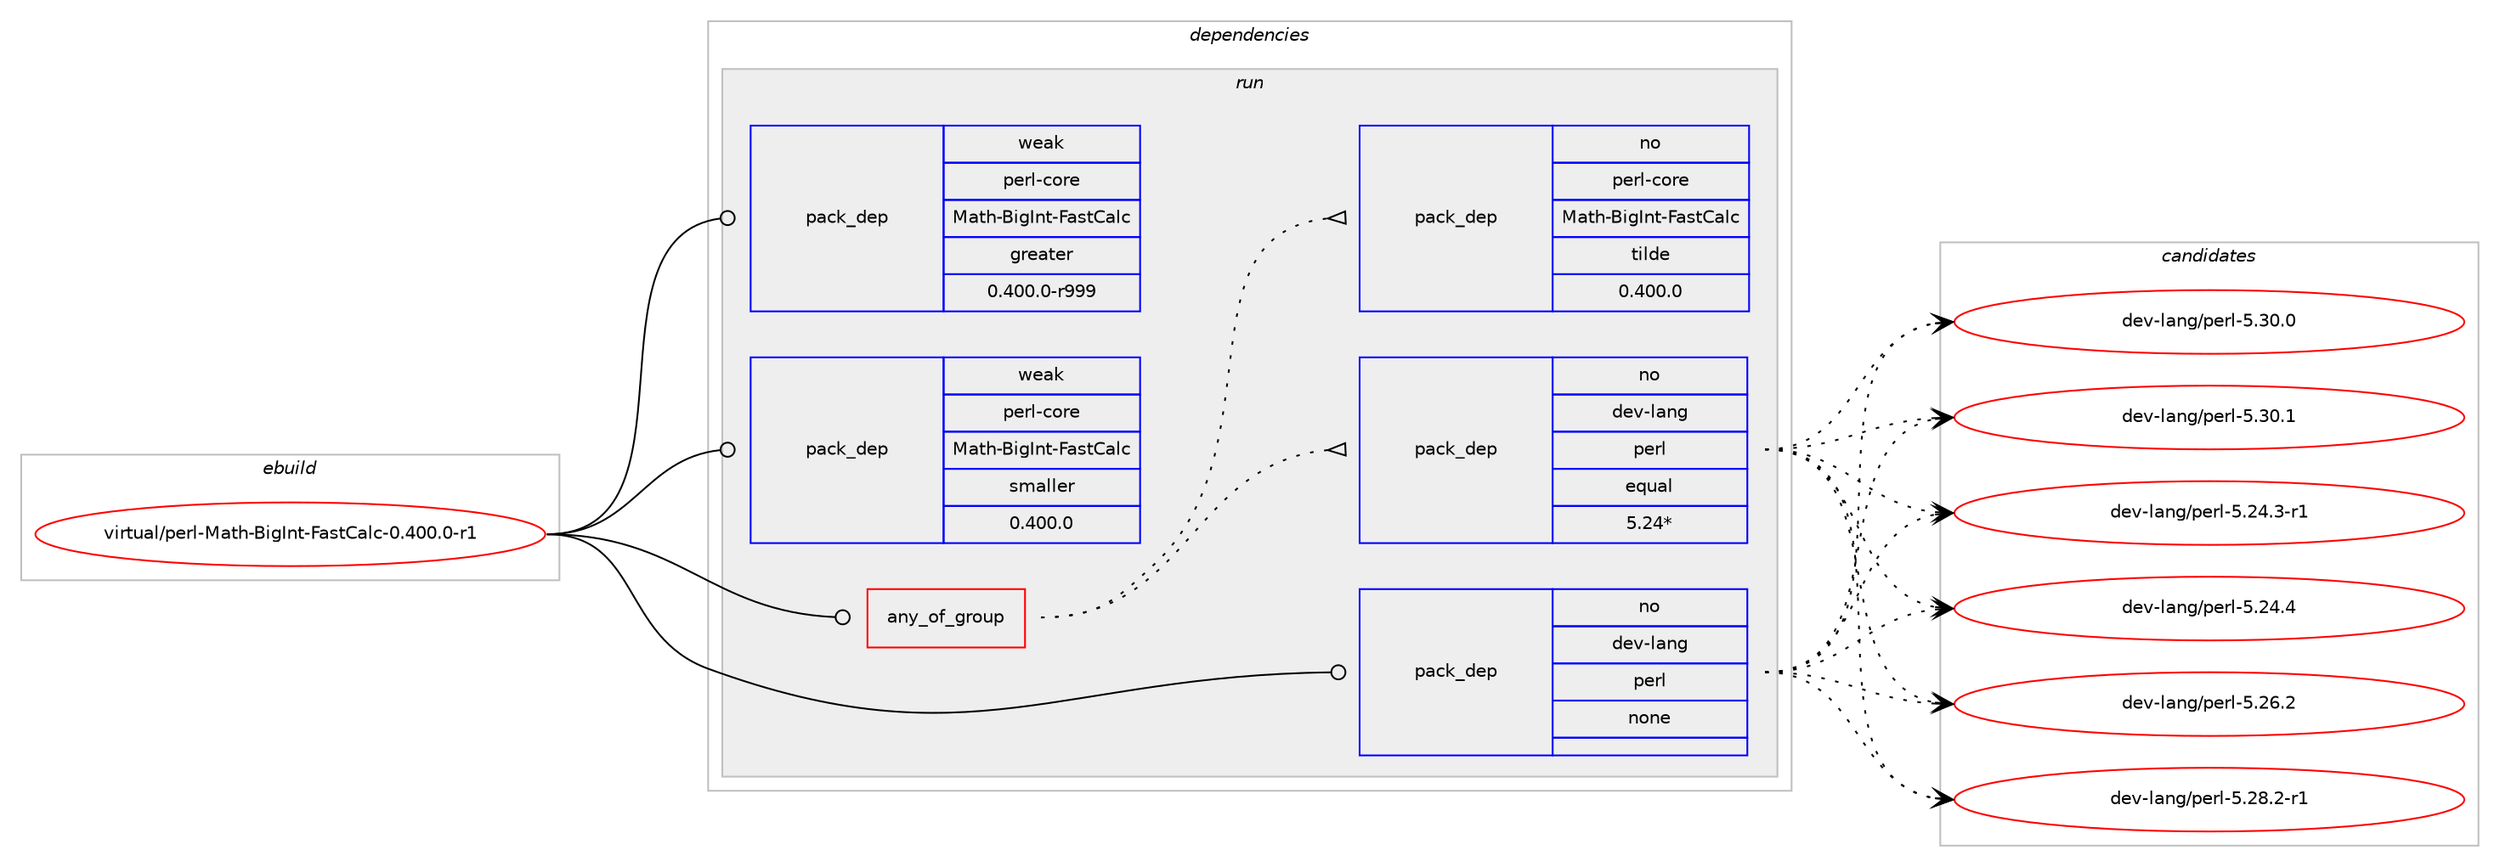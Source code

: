 digraph prolog {

# *************
# Graph options
# *************

newrank=true;
concentrate=true;
compound=true;
graph [rankdir=LR,fontname=Helvetica,fontsize=10,ranksep=1.5];#, ranksep=2.5, nodesep=0.2];
edge  [arrowhead=vee];
node  [fontname=Helvetica,fontsize=10];

# **********
# The ebuild
# **********

subgraph cluster_leftcol {
color=gray;
rank=same;
label=<<i>ebuild</i>>;
id [label="virtual/perl-Math-BigInt-FastCalc-0.400.0-r1", color=red, width=4, href="../virtual/perl-Math-BigInt-FastCalc-0.400.0-r1.svg"];
}

# ****************
# The dependencies
# ****************

subgraph cluster_midcol {
color=gray;
label=<<i>dependencies</i>>;
subgraph cluster_compile {
fillcolor="#eeeeee";
style=filled;
label=<<i>compile</i>>;
}
subgraph cluster_compileandrun {
fillcolor="#eeeeee";
style=filled;
label=<<i>compile and run</i>>;
}
subgraph cluster_run {
fillcolor="#eeeeee";
style=filled;
label=<<i>run</i>>;
subgraph any15499 {
dependency901453 [label=<<TABLE BORDER="0" CELLBORDER="1" CELLSPACING="0" CELLPADDING="4"><TR><TD CELLPADDING="10">any_of_group</TD></TR></TABLE>>, shape=none, color=red];subgraph pack669003 {
dependency901454 [label=<<TABLE BORDER="0" CELLBORDER="1" CELLSPACING="0" CELLPADDING="4" WIDTH="220"><TR><TD ROWSPAN="6" CELLPADDING="30">pack_dep</TD></TR><TR><TD WIDTH="110">no</TD></TR><TR><TD>dev-lang</TD></TR><TR><TD>perl</TD></TR><TR><TD>equal</TD></TR><TR><TD>5.24*</TD></TR></TABLE>>, shape=none, color=blue];
}
dependency901453:e -> dependency901454:w [weight=20,style="dotted",arrowhead="oinv"];
subgraph pack669004 {
dependency901455 [label=<<TABLE BORDER="0" CELLBORDER="1" CELLSPACING="0" CELLPADDING="4" WIDTH="220"><TR><TD ROWSPAN="6" CELLPADDING="30">pack_dep</TD></TR><TR><TD WIDTH="110">no</TD></TR><TR><TD>perl-core</TD></TR><TR><TD>Math-BigInt-FastCalc</TD></TR><TR><TD>tilde</TD></TR><TR><TD>0.400.0</TD></TR></TABLE>>, shape=none, color=blue];
}
dependency901453:e -> dependency901455:w [weight=20,style="dotted",arrowhead="oinv"];
}
id:e -> dependency901453:w [weight=20,style="solid",arrowhead="odot"];
subgraph pack669005 {
dependency901456 [label=<<TABLE BORDER="0" CELLBORDER="1" CELLSPACING="0" CELLPADDING="4" WIDTH="220"><TR><TD ROWSPAN="6" CELLPADDING="30">pack_dep</TD></TR><TR><TD WIDTH="110">no</TD></TR><TR><TD>dev-lang</TD></TR><TR><TD>perl</TD></TR><TR><TD>none</TD></TR><TR><TD></TD></TR></TABLE>>, shape=none, color=blue];
}
id:e -> dependency901456:w [weight=20,style="solid",arrowhead="odot"];
subgraph pack669006 {
dependency901457 [label=<<TABLE BORDER="0" CELLBORDER="1" CELLSPACING="0" CELLPADDING="4" WIDTH="220"><TR><TD ROWSPAN="6" CELLPADDING="30">pack_dep</TD></TR><TR><TD WIDTH="110">weak</TD></TR><TR><TD>perl-core</TD></TR><TR><TD>Math-BigInt-FastCalc</TD></TR><TR><TD>greater</TD></TR><TR><TD>0.400.0-r999</TD></TR></TABLE>>, shape=none, color=blue];
}
id:e -> dependency901457:w [weight=20,style="solid",arrowhead="odot"];
subgraph pack669007 {
dependency901458 [label=<<TABLE BORDER="0" CELLBORDER="1" CELLSPACING="0" CELLPADDING="4" WIDTH="220"><TR><TD ROWSPAN="6" CELLPADDING="30">pack_dep</TD></TR><TR><TD WIDTH="110">weak</TD></TR><TR><TD>perl-core</TD></TR><TR><TD>Math-BigInt-FastCalc</TD></TR><TR><TD>smaller</TD></TR><TR><TD>0.400.0</TD></TR></TABLE>>, shape=none, color=blue];
}
id:e -> dependency901458:w [weight=20,style="solid",arrowhead="odot"];
}
}

# **************
# The candidates
# **************

subgraph cluster_choices {
rank=same;
color=gray;
label=<<i>candidates</i>>;

subgraph choice669003 {
color=black;
nodesep=1;
choice100101118451089711010347112101114108455346505246514511449 [label="dev-lang/perl-5.24.3-r1", color=red, width=4,href="../dev-lang/perl-5.24.3-r1.svg"];
choice10010111845108971101034711210111410845534650524652 [label="dev-lang/perl-5.24.4", color=red, width=4,href="../dev-lang/perl-5.24.4.svg"];
choice10010111845108971101034711210111410845534650544650 [label="dev-lang/perl-5.26.2", color=red, width=4,href="../dev-lang/perl-5.26.2.svg"];
choice100101118451089711010347112101114108455346505646504511449 [label="dev-lang/perl-5.28.2-r1", color=red, width=4,href="../dev-lang/perl-5.28.2-r1.svg"];
choice10010111845108971101034711210111410845534651484648 [label="dev-lang/perl-5.30.0", color=red, width=4,href="../dev-lang/perl-5.30.0.svg"];
choice10010111845108971101034711210111410845534651484649 [label="dev-lang/perl-5.30.1", color=red, width=4,href="../dev-lang/perl-5.30.1.svg"];
dependency901454:e -> choice100101118451089711010347112101114108455346505246514511449:w [style=dotted,weight="100"];
dependency901454:e -> choice10010111845108971101034711210111410845534650524652:w [style=dotted,weight="100"];
dependency901454:e -> choice10010111845108971101034711210111410845534650544650:w [style=dotted,weight="100"];
dependency901454:e -> choice100101118451089711010347112101114108455346505646504511449:w [style=dotted,weight="100"];
dependency901454:e -> choice10010111845108971101034711210111410845534651484648:w [style=dotted,weight="100"];
dependency901454:e -> choice10010111845108971101034711210111410845534651484649:w [style=dotted,weight="100"];
}
subgraph choice669004 {
color=black;
nodesep=1;
}
subgraph choice669005 {
color=black;
nodesep=1;
choice100101118451089711010347112101114108455346505246514511449 [label="dev-lang/perl-5.24.3-r1", color=red, width=4,href="../dev-lang/perl-5.24.3-r1.svg"];
choice10010111845108971101034711210111410845534650524652 [label="dev-lang/perl-5.24.4", color=red, width=4,href="../dev-lang/perl-5.24.4.svg"];
choice10010111845108971101034711210111410845534650544650 [label="dev-lang/perl-5.26.2", color=red, width=4,href="../dev-lang/perl-5.26.2.svg"];
choice100101118451089711010347112101114108455346505646504511449 [label="dev-lang/perl-5.28.2-r1", color=red, width=4,href="../dev-lang/perl-5.28.2-r1.svg"];
choice10010111845108971101034711210111410845534651484648 [label="dev-lang/perl-5.30.0", color=red, width=4,href="../dev-lang/perl-5.30.0.svg"];
choice10010111845108971101034711210111410845534651484649 [label="dev-lang/perl-5.30.1", color=red, width=4,href="../dev-lang/perl-5.30.1.svg"];
dependency901456:e -> choice100101118451089711010347112101114108455346505246514511449:w [style=dotted,weight="100"];
dependency901456:e -> choice10010111845108971101034711210111410845534650524652:w [style=dotted,weight="100"];
dependency901456:e -> choice10010111845108971101034711210111410845534650544650:w [style=dotted,weight="100"];
dependency901456:e -> choice100101118451089711010347112101114108455346505646504511449:w [style=dotted,weight="100"];
dependency901456:e -> choice10010111845108971101034711210111410845534651484648:w [style=dotted,weight="100"];
dependency901456:e -> choice10010111845108971101034711210111410845534651484649:w [style=dotted,weight="100"];
}
subgraph choice669006 {
color=black;
nodesep=1;
}
subgraph choice669007 {
color=black;
nodesep=1;
}
}

}
